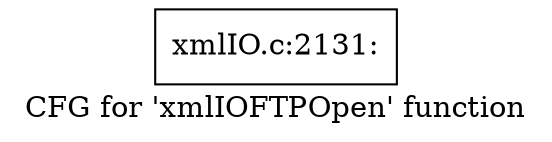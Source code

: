digraph "CFG for 'xmlIOFTPOpen' function" {
	label="CFG for 'xmlIOFTPOpen' function";

	Node0x55ed34723100 [shape=record,label="{xmlIO.c:2131:}"];
}
